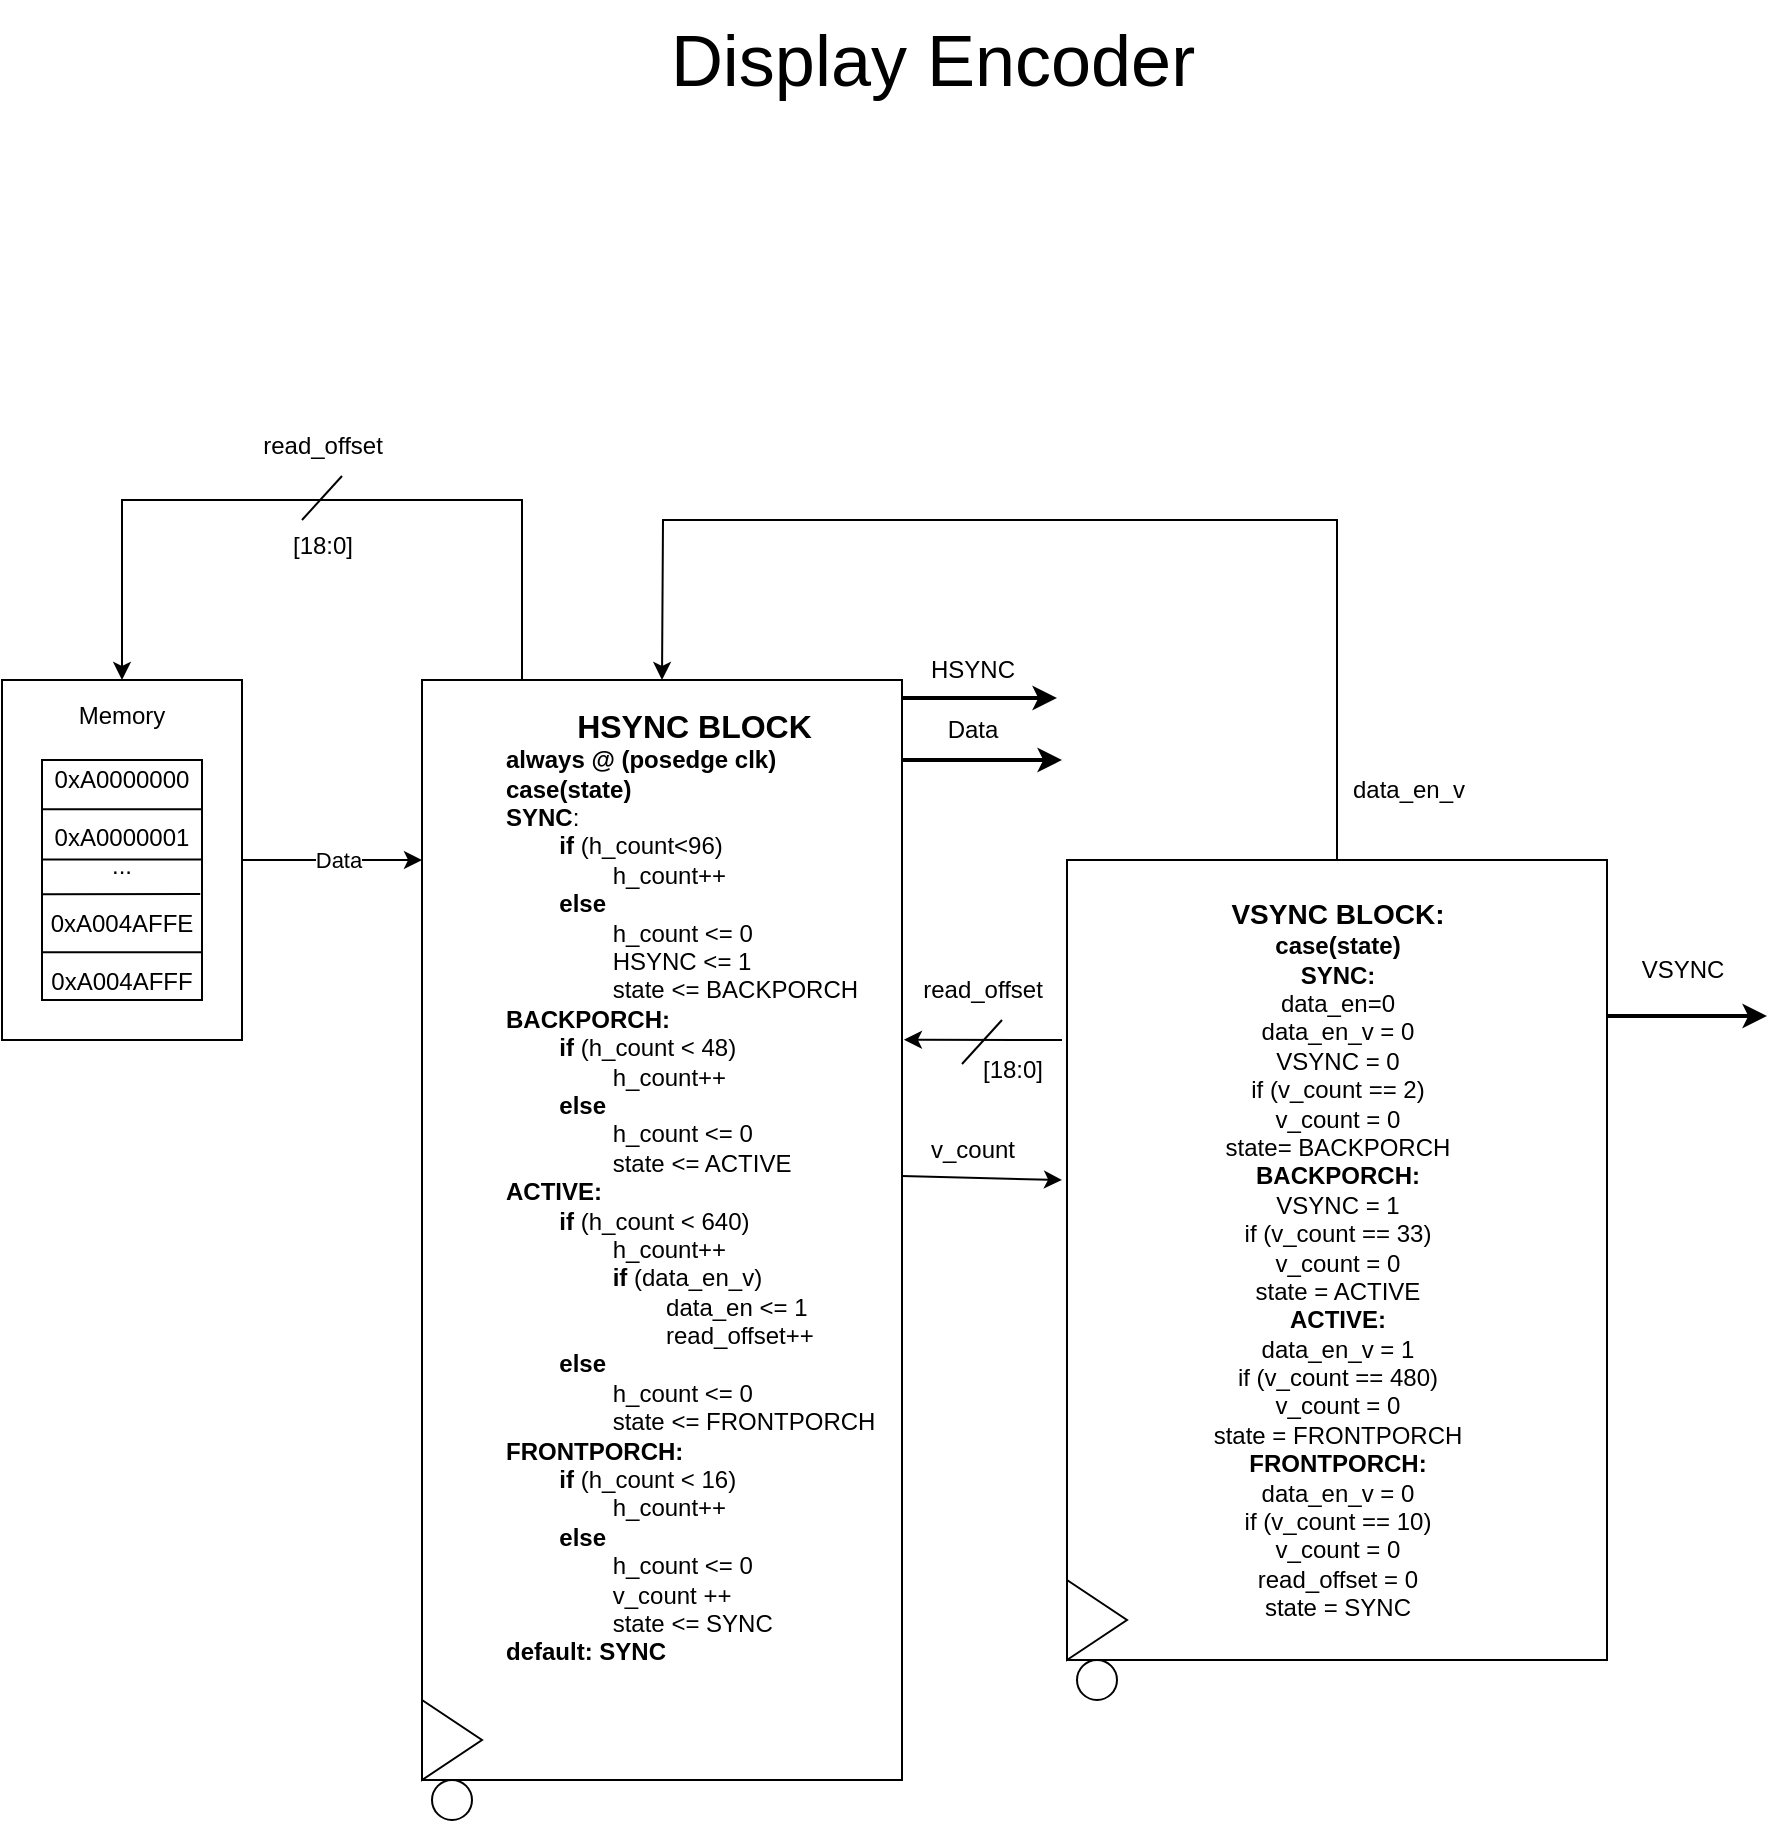 <mxfile version="24.5.5" type="github">
  <diagram name="Page-1" id="m8KckDBnLmi3Fg9_RwGV">
    <mxGraphModel dx="1364" dy="756" grid="1" gridSize="10" guides="1" tooltips="1" connect="1" arrows="1" fold="1" page="1" pageScale="1" pageWidth="850" pageHeight="1100" math="0" shadow="0">
      <root>
        <mxCell id="0" />
        <mxCell id="1" parent="0" />
        <mxCell id="qMudk2F243AdnrHXbzsQ-1" value="&lt;font style=&quot;font-size: 36px;&quot;&gt;Display Encoder&lt;/font&gt;" style="text;html=1;align=center;verticalAlign=middle;resizable=0;points=[];autosize=1;strokeColor=none;fillColor=none;" parent="1" vertex="1">
          <mxGeometry x="660" y="30" width="290" height="60" as="geometry" />
        </mxCell>
        <mxCell id="qMudk2F243AdnrHXbzsQ-10" style="edgeStyle=none;rounded=0;orthogonalLoop=1;jettySize=auto;html=1;exitX=1;exitY=0.5;exitDx=0;exitDy=0;" parent="1" source="qMudk2F243AdnrHXbzsQ-3" edge="1">
          <mxGeometry relative="1" as="geometry">
            <mxPoint x="550" y="460.034" as="targetPoint" />
          </mxGeometry>
        </mxCell>
        <mxCell id="qMudk2F243AdnrHXbzsQ-20" value="Data" style="edgeLabel;html=1;align=center;verticalAlign=middle;resizable=0;points=[];" parent="qMudk2F243AdnrHXbzsQ-10" vertex="1" connectable="0">
          <mxGeometry x="0.06" relative="1" as="geometry">
            <mxPoint as="offset" />
          </mxGeometry>
        </mxCell>
        <mxCell id="qMudk2F243AdnrHXbzsQ-3" value="Memory&lt;div&gt;&lt;br&gt;&lt;/div&gt;&lt;div&gt;&lt;br&gt;&lt;/div&gt;&lt;div&gt;&lt;br&gt;&lt;/div&gt;&lt;div&gt;&lt;br&gt;&lt;/div&gt;&lt;div&gt;&lt;br&gt;&lt;/div&gt;&lt;div&gt;&lt;br&gt;&lt;/div&gt;&lt;div&gt;&lt;br&gt;&lt;/div&gt;&lt;div&gt;&lt;br&gt;&lt;/div&gt;&lt;div&gt;&lt;br&gt;&lt;/div&gt;&lt;div&gt;&lt;br&gt;&lt;/div&gt;" style="whiteSpace=wrap;html=1;" parent="1" vertex="1">
          <mxGeometry x="340" y="370" width="120" height="180" as="geometry" />
        </mxCell>
        <mxCell id="qMudk2F243AdnrHXbzsQ-4" value="0xA0000000&lt;div&gt;&lt;br&gt;&lt;div&gt;0xA0000001&lt;/div&gt;&lt;div&gt;&lt;span style=&quot;background-color: initial;&quot;&gt;...&lt;/span&gt;&lt;br&gt;&lt;/div&gt;&lt;div&gt;&lt;span style=&quot;background-color: initial;&quot;&gt;&lt;br&gt;&lt;/span&gt;&lt;/div&gt;&lt;div&gt;&lt;span style=&quot;background-color: initial;&quot;&gt;0xA004AFFE&lt;/span&gt;&lt;br&gt;&lt;/div&gt;&lt;div&gt;&lt;br&gt;&lt;/div&gt;&lt;div&gt;&lt;div&gt;0xA004AFFF&lt;/div&gt;&lt;/div&gt;&lt;/div&gt;" style="whiteSpace=wrap;html=1;" parent="1" vertex="1">
          <mxGeometry x="360" y="410" width="80" height="120" as="geometry" />
        </mxCell>
        <mxCell id="qMudk2F243AdnrHXbzsQ-6" style="edgeStyle=none;rounded=0;orthogonalLoop=1;jettySize=auto;html=1;exitX=0;exitY=0.5;exitDx=0;exitDy=0;entryX=1;entryY=0.5;entryDx=0;entryDy=0;endArrow=none;endFill=0;" parent="1" edge="1">
          <mxGeometry relative="1" as="geometry">
            <mxPoint x="360" y="459.71" as="sourcePoint" />
            <mxPoint x="440" y="459.71" as="targetPoint" />
          </mxGeometry>
        </mxCell>
        <mxCell id="qMudk2F243AdnrHXbzsQ-7" style="edgeStyle=none;rounded=0;orthogonalLoop=1;jettySize=auto;html=1;exitX=0.004;exitY=0.205;exitDx=0;exitDy=0;entryX=1.001;entryY=0.205;entryDx=0;entryDy=0;endArrow=none;endFill=0;exitPerimeter=0;entryPerimeter=0;" parent="1" source="qMudk2F243AdnrHXbzsQ-4" target="qMudk2F243AdnrHXbzsQ-4" edge="1">
          <mxGeometry relative="1" as="geometry">
            <mxPoint x="360" y="440" as="sourcePoint" />
            <mxPoint x="440" y="440" as="targetPoint" />
          </mxGeometry>
        </mxCell>
        <mxCell id="qMudk2F243AdnrHXbzsQ-8" style="edgeStyle=none;rounded=0;orthogonalLoop=1;jettySize=auto;html=1;exitX=0.004;exitY=0.801;exitDx=0;exitDy=0;entryX=0.994;entryY=0.801;entryDx=0;entryDy=0;endArrow=none;endFill=0;exitPerimeter=0;entryPerimeter=0;" parent="1" source="qMudk2F243AdnrHXbzsQ-4" target="qMudk2F243AdnrHXbzsQ-4" edge="1">
          <mxGeometry relative="1" as="geometry">
            <mxPoint x="360" y="500" as="sourcePoint" />
            <mxPoint x="440" y="500" as="targetPoint" />
          </mxGeometry>
        </mxCell>
        <mxCell id="qMudk2F243AdnrHXbzsQ-9" style="edgeStyle=none;rounded=0;orthogonalLoop=1;jettySize=auto;html=1;exitX=-0.003;exitY=0.559;exitDx=0;exitDy=0;entryX=0.989;entryY=0.558;entryDx=0;entryDy=0;endArrow=none;endFill=0;exitPerimeter=0;entryPerimeter=0;" parent="1" source="qMudk2F243AdnrHXbzsQ-4" target="qMudk2F243AdnrHXbzsQ-4" edge="1">
          <mxGeometry relative="1" as="geometry">
            <mxPoint x="360" y="480" as="sourcePoint" />
            <mxPoint x="440" y="480" as="targetPoint" />
          </mxGeometry>
        </mxCell>
        <mxCell id="qMudk2F243AdnrHXbzsQ-54" style="edgeStyle=none;rounded=0;orthogonalLoop=1;jettySize=auto;html=1;exitX=1;exitY=0.451;exitDx=0;exitDy=0;exitPerimeter=0;" parent="1" source="qMudk2F243AdnrHXbzsQ-11" edge="1">
          <mxGeometry relative="1" as="geometry">
            <mxPoint x="870" y="620" as="targetPoint" />
          </mxGeometry>
        </mxCell>
        <mxCell id="qMudk2F243AdnrHXbzsQ-11" value="&lt;blockquote style=&quot;margin: 0 0 0 40px; border: none; padding: 0px;&quot;&gt;&lt;div&gt;&lt;b&gt;&lt;font size=&quot;3&quot;&gt;&lt;span style=&quot;white-space: pre;&quot;&gt;&#x9;&lt;/span&gt;HSYNC BLOCK&lt;/font&gt;&lt;/b&gt;&lt;/div&gt;&lt;b&gt;always @ (posedge clk)&lt;/b&gt;&lt;div&gt;&lt;b&gt;case(state)&lt;/b&gt;&lt;/div&gt;&lt;div&gt;&lt;b&gt;SYNC&lt;/b&gt;:&lt;/div&gt;&lt;div&gt;&lt;b&gt;&lt;span style=&quot;white-space: pre;&quot;&gt;&#x9;&lt;/span&gt;if &lt;/b&gt;(h_count&amp;lt;96)&lt;/div&gt;&lt;div&gt;&lt;span style=&quot;white-space: pre;&quot;&gt;&#x9;&lt;/span&gt;&lt;span style=&quot;white-space: pre;&quot;&gt;&#x9;&lt;/span&gt;h_count++&lt;/div&gt;&lt;div&gt;&lt;b&gt;&lt;span style=&quot;white-space: pre;&quot;&gt;&#x9;&lt;/span&gt;else&lt;/b&gt;&amp;nbsp;&lt;/div&gt;&lt;div&gt;&lt;span style=&quot;white-space: pre;&quot;&gt;&#x9;&lt;/span&gt;&lt;span style=&quot;white-space: pre;&quot;&gt;&#x9;&lt;/span&gt;h_count &amp;lt;= 0&lt;/div&gt;&lt;div&gt;&lt;span style=&quot;white-space: pre;&quot;&gt;&#x9;&lt;/span&gt;&lt;span style=&quot;white-space: pre;&quot;&gt;&#x9;&lt;/span&gt;HSYNC &amp;lt;= 1&lt;/div&gt;&lt;div&gt;&lt;span style=&quot;white-space: pre;&quot;&gt;&#x9;&lt;/span&gt;&lt;span style=&quot;white-space: pre;&quot;&gt;&#x9;&lt;/span&gt;state &amp;lt;= BACKPORCH&lt;/div&gt;&lt;div&gt;&lt;b&gt;BACKPORCH:&lt;/b&gt;&lt;/div&gt;&lt;div&gt;&lt;b&gt;&lt;span style=&quot;white-space: pre;&quot;&gt;&#x9;&lt;/span&gt;if&amp;nbsp;&lt;/b&gt;(h_count &amp;lt; 48)&lt;/div&gt;&lt;div&gt;&lt;span style=&quot;white-space: pre;&quot;&gt;&#x9;&lt;/span&gt;&lt;span style=&quot;white-space: pre;&quot;&gt;&#x9;&lt;/span&gt;h_count++&lt;/div&gt;&lt;div&gt;&lt;b&gt;&lt;span style=&quot;white-space: pre;&quot;&gt;&#x9;&lt;/span&gt;else&lt;/b&gt;&lt;/div&gt;&lt;div&gt;&lt;span style=&quot;white-space: pre;&quot;&gt;&#x9;&lt;/span&gt;&lt;span style=&quot;white-space: pre;&quot;&gt;&#x9;&lt;/span&gt;h_count &amp;lt;= 0&lt;/div&gt;&lt;div&gt;&lt;span style=&quot;white-space: pre;&quot;&gt;&#x9;&lt;/span&gt;&lt;span style=&quot;white-space: pre;&quot;&gt;&#x9;&lt;/span&gt;state &amp;lt;= ACTIVE&lt;/div&gt;&lt;div&gt;&lt;b&gt;ACTIVE:&lt;/b&gt;&lt;/div&gt;&lt;div&gt;&lt;b&gt;&lt;span style=&quot;white-space: pre;&quot;&gt;&#x9;&lt;/span&gt;if&lt;/b&gt; (h_count &amp;lt; 640)&amp;nbsp;&lt;/div&gt;&lt;div&gt;&amp;nbsp;&lt;span style=&quot;white-space: pre;&quot;&gt;&#x9;&lt;/span&gt;&lt;span style=&quot;white-space: pre;&quot;&gt;&#x9;&lt;/span&gt;h_count++&lt;/div&gt;&lt;div&gt;&lt;b style=&quot;background-color: initial;&quot;&gt;&lt;span style=&quot;white-space: pre;&quot;&gt;&#x9;&lt;span style=&quot;white-space: pre;&quot;&gt;&#x9;&lt;/span&gt;&lt;/span&gt;if &lt;/b&gt;&lt;span style=&quot;background-color: initial;&quot;&gt;(data_en_v)&amp;nbsp;&lt;/span&gt;&lt;/div&gt;&lt;div&gt;&lt;span style=&quot;white-space: pre;&quot;&gt;&#x9;&lt;/span&gt;&lt;span style=&quot;white-space: pre;&quot;&gt;&#x9;&lt;span style=&quot;white-space: pre;&quot;&gt;&#x9;&lt;/span&gt;&lt;/span&gt;data_en &amp;lt;= 1&lt;/div&gt;&lt;div&gt;&lt;span style=&quot;white-space: pre;&quot;&gt;&#x9;&lt;/span&gt;&lt;span style=&quot;white-space: pre;&quot;&gt;&#x9;&lt;span style=&quot;white-space: pre;&quot;&gt;&#x9;&lt;/span&gt;&lt;/span&gt;read_offset++&lt;/div&gt;&lt;div&gt;&lt;b&gt;&lt;span style=&quot;white-space: pre;&quot;&gt;&#x9;&lt;/span&gt;else&amp;nbsp;&lt;/b&gt;&lt;/div&gt;&lt;div&gt;&lt;span style=&quot;white-space: pre;&quot;&gt;&#x9;&lt;/span&gt;&lt;span style=&quot;white-space: pre;&quot;&gt;&#x9;&lt;/span&gt;h_count &amp;lt;= 0&lt;/div&gt;&lt;div&gt;&lt;span style=&quot;white-space: pre;&quot;&gt;&#x9;&lt;/span&gt;&lt;span style=&quot;white-space: pre;&quot;&gt;&#x9;&lt;/span&gt;state &amp;lt;= FRONTPORCH&lt;/div&gt;&lt;div&gt;&lt;b&gt;FRONTPORCH:&lt;/b&gt;&lt;/div&gt;&lt;div&gt;&lt;b&gt;&lt;span style=&quot;white-space: pre;&quot;&gt;&#x9;&lt;/span&gt;if &lt;/b&gt;(h_count &amp;lt; 16)&lt;/div&gt;&lt;div&gt;&lt;span style=&quot;white-space: pre;&quot;&gt;&#x9;&lt;/span&gt;&lt;span style=&quot;white-space: pre;&quot;&gt;&#x9;&lt;/span&gt;h_count++&lt;/div&gt;&lt;div&gt;&lt;b&gt;&lt;span style=&quot;white-space: pre;&quot;&gt;&#x9;&lt;/span&gt;else&lt;/b&gt;&lt;/div&gt;&lt;div&gt;&lt;span style=&quot;white-space: pre;&quot;&gt;&#x9;&lt;/span&gt;&lt;span style=&quot;white-space: pre;&quot;&gt;&#x9;&lt;/span&gt;h_count &amp;lt;= 0&lt;/div&gt;&lt;div&gt;&lt;span style=&quot;white-space: pre;&quot;&gt;&#x9;&lt;/span&gt;&lt;span style=&quot;white-space: pre;&quot;&gt;&#x9;&lt;/span&gt;v_count ++&lt;/div&gt;&lt;div&gt;&lt;span style=&quot;white-space: pre;&quot;&gt;&#x9;&lt;span style=&quot;white-space: pre;&quot;&gt;&#x9;&lt;/span&gt;&lt;/span&gt;state &amp;lt;= SYNC&lt;/div&gt;&lt;div&gt;&lt;b&gt;default: SYNC&lt;/b&gt;&lt;/div&gt;&lt;div&gt;&lt;b&gt;&lt;br&gt;&lt;/b&gt;&lt;/div&gt;&lt;div&gt;&lt;b&gt;&lt;br&gt;&lt;/b&gt;&lt;/div&gt;&lt;/blockquote&gt;&lt;div&gt;&lt;b&gt;&lt;br&gt;&lt;/b&gt;&lt;/div&gt;" style="whiteSpace=wrap;html=1;align=left;" parent="1" vertex="1">
          <mxGeometry x="550" y="370" width="240" height="550" as="geometry" />
        </mxCell>
        <mxCell id="qMudk2F243AdnrHXbzsQ-12" value="" style="triangle;whiteSpace=wrap;html=1;" parent="1" vertex="1">
          <mxGeometry x="550" y="880" width="30" height="40" as="geometry" />
        </mxCell>
        <mxCell id="qMudk2F243AdnrHXbzsQ-13" value="" style="ellipse;whiteSpace=wrap;html=1;" parent="1" vertex="1">
          <mxGeometry x="555" y="920" width="20" height="20" as="geometry" />
        </mxCell>
        <mxCell id="qMudk2F243AdnrHXbzsQ-15" style="edgeStyle=none;rounded=0;orthogonalLoop=1;jettySize=auto;html=1;exitX=1;exitY=0.5;exitDx=0;exitDy=0;strokeWidth=2;" parent="1" edge="1">
          <mxGeometry relative="1" as="geometry">
            <mxPoint x="870" y="410.034" as="targetPoint" />
            <mxPoint x="790" y="410" as="sourcePoint" />
          </mxGeometry>
        </mxCell>
        <mxCell id="qMudk2F243AdnrHXbzsQ-17" value="Data" style="text;html=1;align=center;verticalAlign=middle;resizable=0;points=[];autosize=1;strokeColor=none;fillColor=none;strokeWidth=2;" parent="1" vertex="1">
          <mxGeometry x="800" y="380" width="50" height="30" as="geometry" />
        </mxCell>
        <mxCell id="qMudk2F243AdnrHXbzsQ-28" value="&lt;b&gt;&lt;font style=&quot;font-size: 14px;&quot;&gt;VSYNC BLOCK:&lt;/font&gt;&lt;/b&gt;&lt;div&gt;&lt;b&gt;case(state)&lt;/b&gt;&lt;/div&gt;&lt;div&gt;&lt;b&gt;SYNC:&lt;/b&gt;&lt;br&gt;&lt;div&gt;data_en=0&lt;/div&gt;&lt;div&gt;data_en_v = 0&lt;/div&gt;&lt;div&gt;VSYNC = 0&lt;/div&gt;&lt;div&gt;&lt;div&gt;if (v_count == 2)&lt;/div&gt;&lt;div&gt;v_count = 0&lt;/div&gt;&lt;/div&gt;&lt;div&gt;state= BACKPORCH&lt;/div&gt;&lt;div&gt;&lt;b&gt;BACKPORCH:&lt;/b&gt;&lt;/div&gt;&lt;div&gt;VSYNC = 1&lt;/div&gt;&lt;div&gt;&lt;div&gt;&lt;div&gt;if (v_count == 33)&lt;/div&gt;&lt;div&gt;v_count = 0&lt;/div&gt;&lt;/div&gt;&lt;div&gt;state = ACTIVE&lt;/div&gt;&lt;/div&gt;&lt;div&gt;&lt;b&gt;ACTIVE:&lt;/b&gt;&lt;/div&gt;&lt;div&gt;data_en_v = 1&lt;/div&gt;&lt;div&gt;&lt;div&gt;&lt;div&gt;if (v_count == 480)&lt;/div&gt;&lt;div&gt;v_count = 0&lt;/div&gt;&lt;/div&gt;&lt;div&gt;state = FRONTPORCH&lt;/div&gt;&lt;/div&gt;&lt;div&gt;&lt;b&gt;FRONTPORCH:&lt;/b&gt;&lt;br&gt;&lt;/div&gt;&lt;div&gt;data_en_v = 0&lt;/div&gt;&lt;/div&gt;&lt;div&gt;&lt;div&gt;&lt;div&gt;if (v_count == 10)&lt;/div&gt;&lt;div&gt;v_count = 0&lt;/div&gt;&lt;/div&gt;&lt;div&gt;read_offset = 0&lt;/div&gt;&lt;div&gt;state = SYNC&lt;/div&gt;&lt;/div&gt;" style="whiteSpace=wrap;html=1;" parent="1" vertex="1">
          <mxGeometry x="872.5" y="460" width="270" height="400" as="geometry" />
        </mxCell>
        <mxCell id="qMudk2F243AdnrHXbzsQ-29" style="edgeStyle=none;rounded=0;orthogonalLoop=1;jettySize=auto;html=1;strokeWidth=2;" parent="1" edge="1">
          <mxGeometry relative="1" as="geometry">
            <mxPoint x="867.5" y="379.034" as="targetPoint" />
            <mxPoint x="790" y="379" as="sourcePoint" />
          </mxGeometry>
        </mxCell>
        <mxCell id="qMudk2F243AdnrHXbzsQ-31" style="edgeStyle=none;rounded=0;orthogonalLoop=1;jettySize=auto;html=1;exitX=1;exitY=0.5;exitDx=0;exitDy=0;strokeWidth=2;" parent="1" edge="1">
          <mxGeometry relative="1" as="geometry">
            <mxPoint x="1222.5" y="538.034" as="targetPoint" />
            <mxPoint x="1142.5" y="538" as="sourcePoint" />
          </mxGeometry>
        </mxCell>
        <mxCell id="qMudk2F243AdnrHXbzsQ-33" value="HSYNC" style="text;html=1;align=center;verticalAlign=middle;resizable=0;points=[];autosize=1;strokeColor=none;fillColor=none;strokeWidth=2;" parent="1" vertex="1">
          <mxGeometry x="790" y="350" width="70" height="30" as="geometry" />
        </mxCell>
        <mxCell id="qMudk2F243AdnrHXbzsQ-34" value="VSYNC" style="text;html=1;align=center;verticalAlign=middle;resizable=0;points=[];autosize=1;strokeColor=none;fillColor=none;strokeWidth=2;" parent="1" vertex="1">
          <mxGeometry x="1150" y="500" width="60" height="30" as="geometry" />
        </mxCell>
        <mxCell id="qMudk2F243AdnrHXbzsQ-38" value="" style="triangle;whiteSpace=wrap;html=1;" parent="1" vertex="1">
          <mxGeometry x="872.5" y="820" width="30" height="40" as="geometry" />
        </mxCell>
        <mxCell id="qMudk2F243AdnrHXbzsQ-39" value="" style="ellipse;whiteSpace=wrap;html=1;" parent="1" vertex="1">
          <mxGeometry x="877.5" y="860" width="20" height="20" as="geometry" />
        </mxCell>
        <mxCell id="qMudk2F243AdnrHXbzsQ-43" value="" style="endArrow=classic;html=1;rounded=0;exitX=0.5;exitY=0;exitDx=0;exitDy=0;entryX=0.5;entryY=0;entryDx=0;entryDy=0;" parent="1" source="qMudk2F243AdnrHXbzsQ-28" target="qMudk2F243AdnrHXbzsQ-11" edge="1">
          <mxGeometry width="50" height="50" relative="1" as="geometry">
            <mxPoint x="882.5" y="410" as="sourcePoint" />
            <mxPoint x="932.5" y="360" as="targetPoint" />
            <Array as="points">
              <mxPoint x="1007.5" y="290" />
              <mxPoint x="670.5" y="290" />
            </Array>
          </mxGeometry>
        </mxCell>
        <mxCell id="qMudk2F243AdnrHXbzsQ-44" value="data_en_v" style="text;html=1;align=center;verticalAlign=middle;resizable=0;points=[];autosize=1;strokeColor=none;fillColor=none;" parent="1" vertex="1">
          <mxGeometry x="1002.5" y="410" width="80" height="30" as="geometry" />
        </mxCell>
        <mxCell id="qMudk2F243AdnrHXbzsQ-47" value="v_count" style="text;html=1;align=center;verticalAlign=middle;resizable=0;points=[];autosize=1;strokeColor=none;fillColor=none;" parent="1" vertex="1">
          <mxGeometry x="790" y="590" width="70" height="30" as="geometry" />
        </mxCell>
        <mxCell id="qMudk2F243AdnrHXbzsQ-50" value="" style="endArrow=classic;html=1;rounded=0;entryX=0.5;entryY=0;entryDx=0;entryDy=0;" parent="1" target="qMudk2F243AdnrHXbzsQ-3" edge="1">
          <mxGeometry width="50" height="50" relative="1" as="geometry">
            <mxPoint x="600" y="370" as="sourcePoint" />
            <mxPoint x="650" y="320" as="targetPoint" />
            <Array as="points">
              <mxPoint x="600" y="320" />
              <mxPoint x="600" y="280" />
              <mxPoint x="400" y="280" />
            </Array>
          </mxGeometry>
        </mxCell>
        <mxCell id="qMudk2F243AdnrHXbzsQ-51" value="read_offset" style="text;html=1;align=center;verticalAlign=middle;resizable=0;points=[];autosize=1;strokeColor=none;fillColor=none;" parent="1" vertex="1">
          <mxGeometry x="460" y="238" width="80" height="30" as="geometry" />
        </mxCell>
        <mxCell id="qMudk2F243AdnrHXbzsQ-52" value="" style="endArrow=none;html=1;rounded=0;" parent="1" edge="1">
          <mxGeometry width="50" height="50" relative="1" as="geometry">
            <mxPoint x="490" y="290" as="sourcePoint" />
            <mxPoint x="510" y="268" as="targetPoint" />
          </mxGeometry>
        </mxCell>
        <mxCell id="qMudk2F243AdnrHXbzsQ-53" value="[18:0]" style="text;html=1;align=center;verticalAlign=middle;resizable=0;points=[];autosize=1;strokeColor=none;fillColor=none;" parent="1" vertex="1">
          <mxGeometry x="475" y="288" width="50" height="30" as="geometry" />
        </mxCell>
        <mxCell id="qMudk2F243AdnrHXbzsQ-56" value="" style="endArrow=classic;html=1;rounded=0;entryX=1.004;entryY=0.327;entryDx=0;entryDy=0;entryPerimeter=0;" parent="1" target="qMudk2F243AdnrHXbzsQ-11" edge="1">
          <mxGeometry width="50" height="50" relative="1" as="geometry">
            <mxPoint x="870" y="550" as="sourcePoint" />
            <mxPoint x="910" y="530" as="targetPoint" />
          </mxGeometry>
        </mxCell>
        <mxCell id="qMudk2F243AdnrHXbzsQ-57" value="read_offset" style="text;html=1;align=center;verticalAlign=middle;resizable=0;points=[];autosize=1;strokeColor=none;fillColor=none;" parent="1" vertex="1">
          <mxGeometry x="790" y="510" width="80" height="30" as="geometry" />
        </mxCell>
        <mxCell id="qMudk2F243AdnrHXbzsQ-58" value="" style="endArrow=none;html=1;rounded=0;" parent="1" edge="1">
          <mxGeometry width="50" height="50" relative="1" as="geometry">
            <mxPoint x="820" y="562" as="sourcePoint" />
            <mxPoint x="840" y="540" as="targetPoint" />
          </mxGeometry>
        </mxCell>
        <mxCell id="qMudk2F243AdnrHXbzsQ-59" value="[18:0]" style="text;html=1;align=center;verticalAlign=middle;resizable=0;points=[];autosize=1;strokeColor=none;fillColor=none;" parent="1" vertex="1">
          <mxGeometry x="820" y="550" width="50" height="30" as="geometry" />
        </mxCell>
      </root>
    </mxGraphModel>
  </diagram>
</mxfile>
